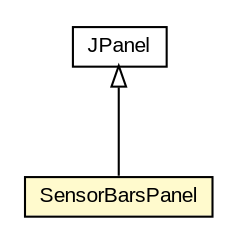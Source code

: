 #!/usr/local/bin/dot
#
# Class diagram 
# Generated by UMLGraph version 5.3 (http://www.umlgraph.org/)
#

digraph G {
	edge [fontname="arial",fontsize=10,labelfontname="arial",labelfontsize=10];
	node [fontname="arial",fontsize=10,shape=plaintext];
	nodesep=0.25;
	ranksep=0.5;
	// context.arch.intelligibility.apps.homeactivity.SensorBarsPanel
	c108160 [label=<<table title="context.arch.intelligibility.apps.homeactivity.SensorBarsPanel" border="0" cellborder="1" cellspacing="0" cellpadding="2" port="p" bgcolor="lemonChiffon" href="./SensorBarsPanel.html">
		<tr><td><table border="0" cellspacing="0" cellpadding="1">
<tr><td align="center" balign="center"> SensorBarsPanel </td></tr>
		</table></td></tr>
		</table>>, fontname="arial", fontcolor="black", fontsize=10.0];
	//context.arch.intelligibility.apps.homeactivity.SensorBarsPanel extends javax.swing.JPanel
	c108312:p -> c108160:p [dir=back,arrowtail=empty];
	// javax.swing.JPanel
	c108312 [label=<<table title="javax.swing.JPanel" border="0" cellborder="1" cellspacing="0" cellpadding="2" port="p" href="http://java.sun.com/j2se/1.4.2/docs/api/javax/swing/JPanel.html">
		<tr><td><table border="0" cellspacing="0" cellpadding="1">
<tr><td align="center" balign="center"> JPanel </td></tr>
		</table></td></tr>
		</table>>, fontname="arial", fontcolor="black", fontsize=10.0];
}


